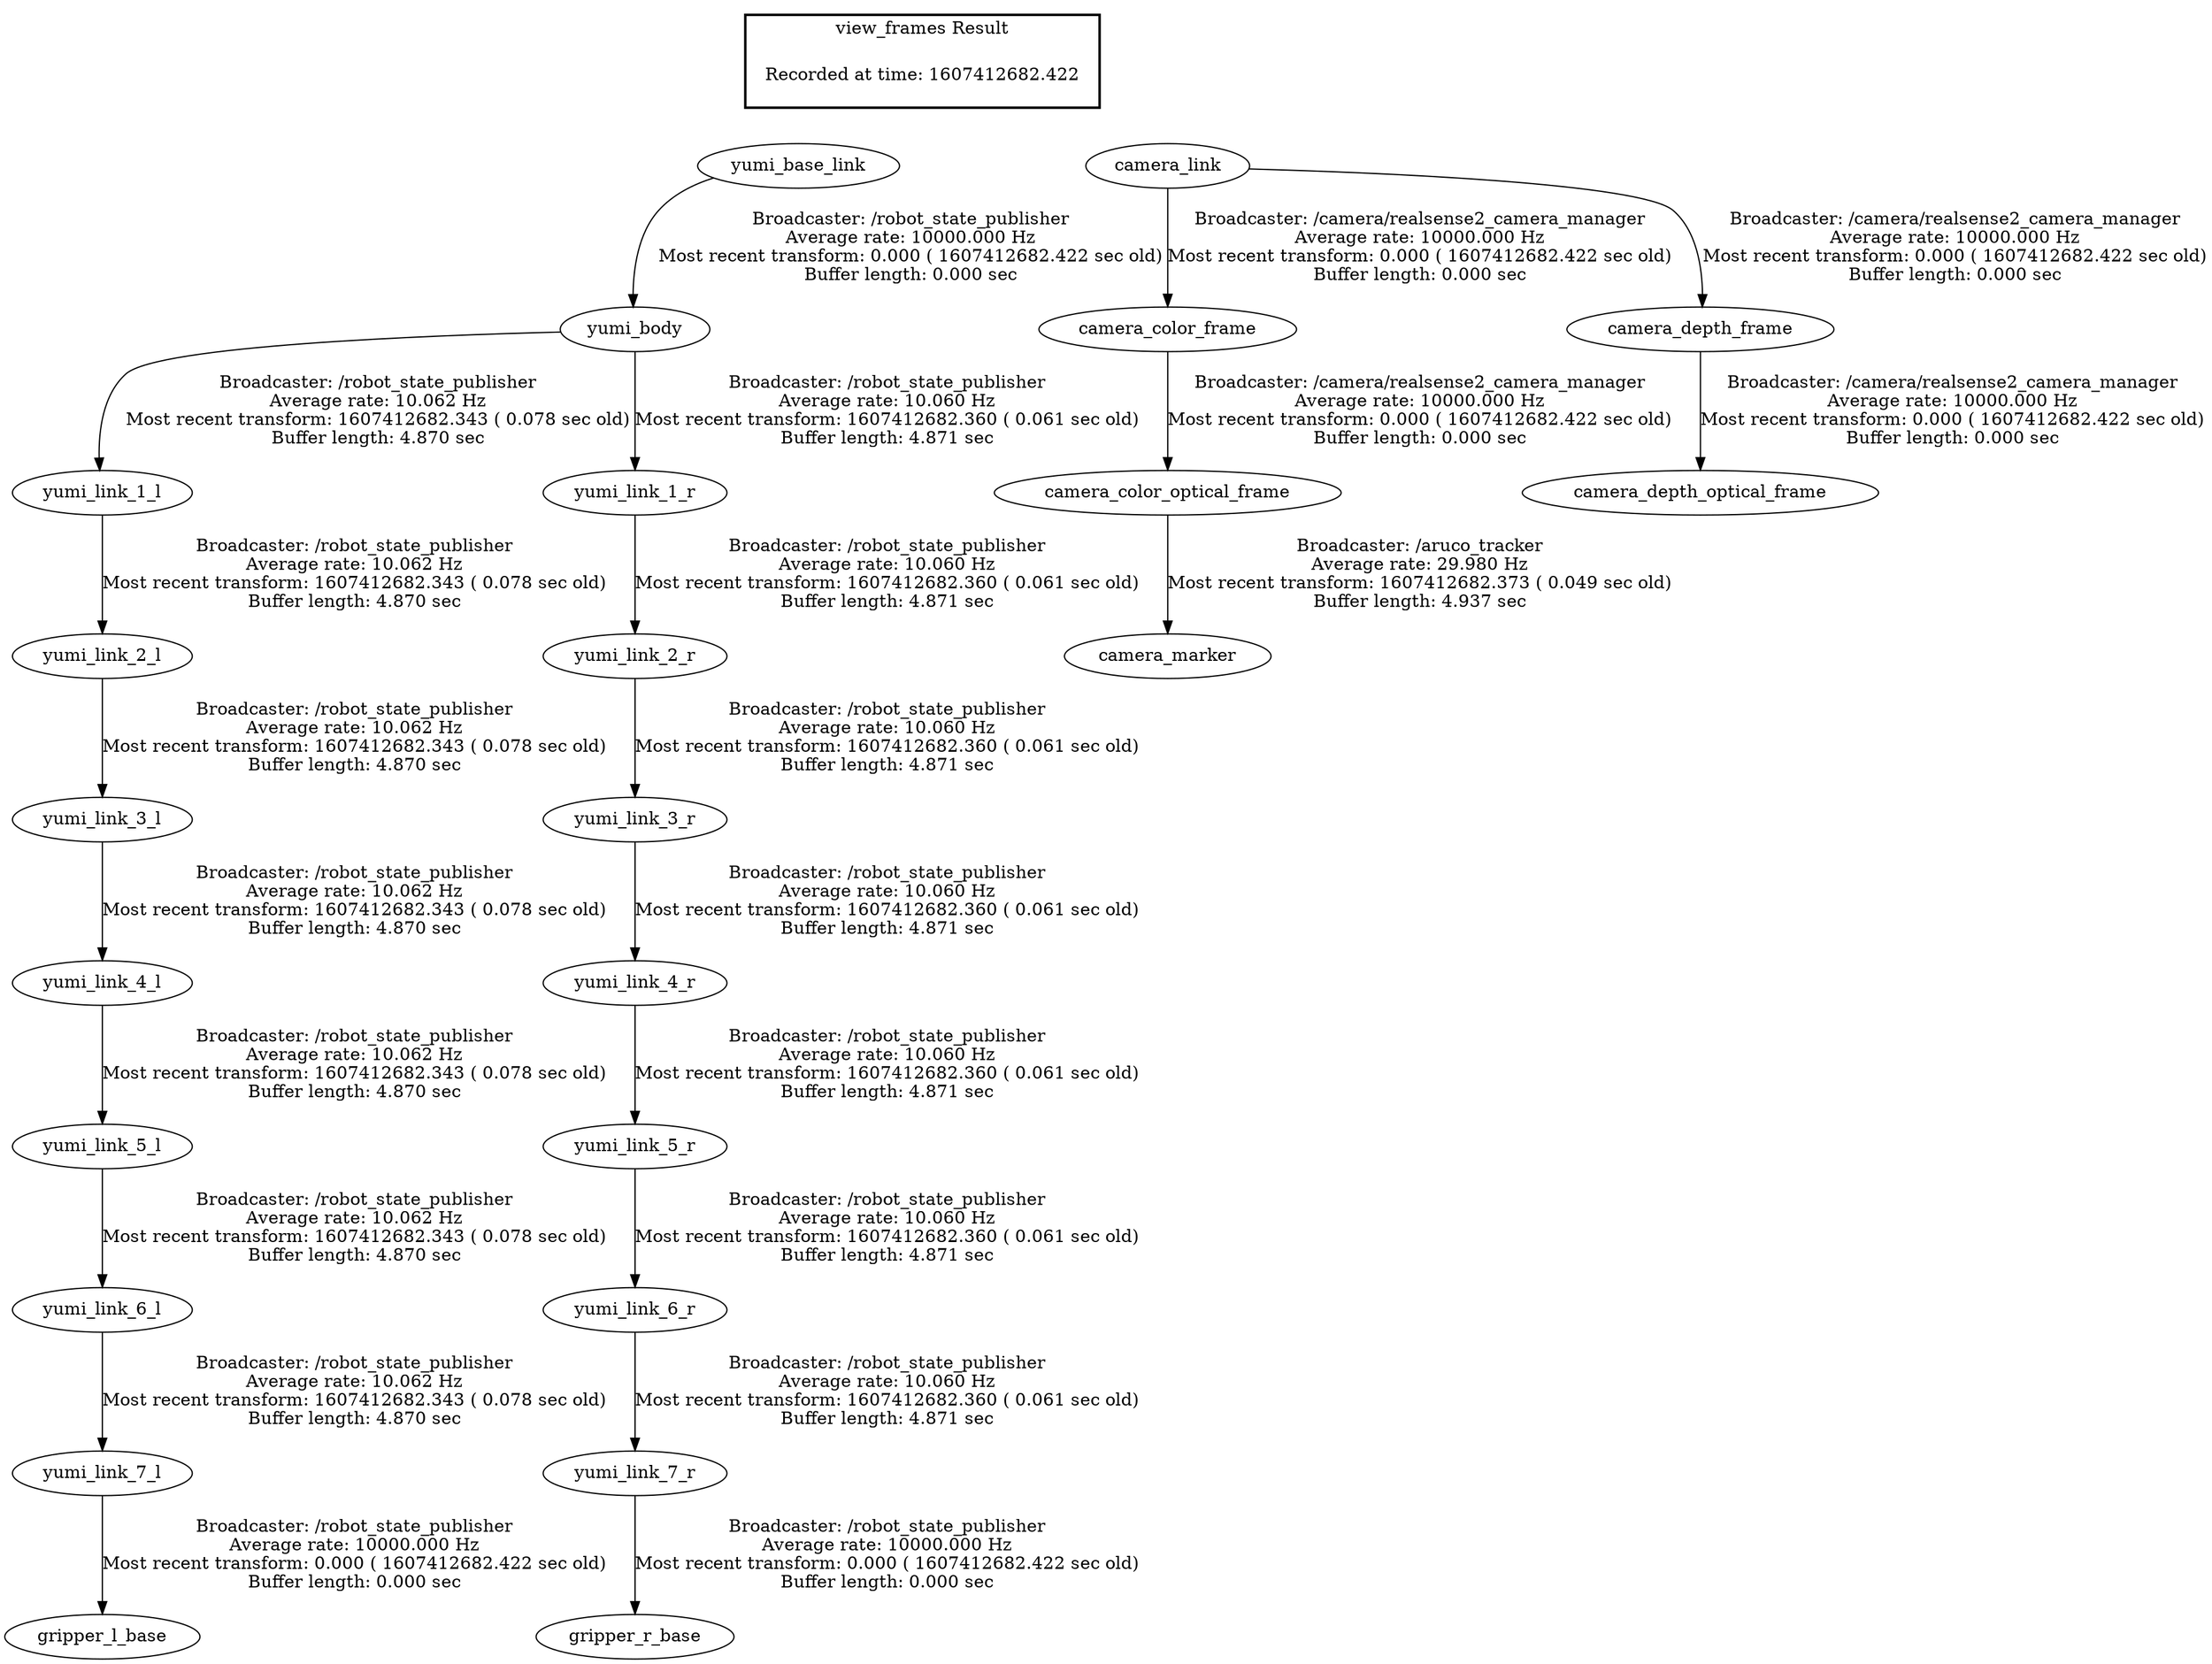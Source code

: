 digraph G {
"yumi_base_link" -> "yumi_body"[label="Broadcaster: /robot_state_publisher\nAverage rate: 10000.000 Hz\nMost recent transform: 0.000 ( 1607412682.422 sec old)\nBuffer length: 0.000 sec\n"];
"yumi_link_7_l" -> "gripper_l_base"[label="Broadcaster: /robot_state_publisher\nAverage rate: 10000.000 Hz\nMost recent transform: 0.000 ( 1607412682.422 sec old)\nBuffer length: 0.000 sec\n"];
"yumi_link_6_l" -> "yumi_link_7_l"[label="Broadcaster: /robot_state_publisher\nAverage rate: 10.062 Hz\nMost recent transform: 1607412682.343 ( 0.078 sec old)\nBuffer length: 4.870 sec\n"];
"yumi_link_7_r" -> "gripper_r_base"[label="Broadcaster: /robot_state_publisher\nAverage rate: 10000.000 Hz\nMost recent transform: 0.000 ( 1607412682.422 sec old)\nBuffer length: 0.000 sec\n"];
"yumi_link_6_r" -> "yumi_link_7_r"[label="Broadcaster: /robot_state_publisher\nAverage rate: 10.060 Hz\nMost recent transform: 1607412682.360 ( 0.061 sec old)\nBuffer length: 4.871 sec\n"];
"camera_link" -> "camera_color_frame"[label="Broadcaster: /camera/realsense2_camera_manager\nAverage rate: 10000.000 Hz\nMost recent transform: 0.000 ( 1607412682.422 sec old)\nBuffer length: 0.000 sec\n"];
"camera_link" -> "camera_depth_frame"[label="Broadcaster: /camera/realsense2_camera_manager\nAverage rate: 10000.000 Hz\nMost recent transform: 0.000 ( 1607412682.422 sec old)\nBuffer length: 0.000 sec\n"];
"camera_depth_frame" -> "camera_depth_optical_frame"[label="Broadcaster: /camera/realsense2_camera_manager\nAverage rate: 10000.000 Hz\nMost recent transform: 0.000 ( 1607412682.422 sec old)\nBuffer length: 0.000 sec\n"];
"camera_color_frame" -> "camera_color_optical_frame"[label="Broadcaster: /camera/realsense2_camera_manager\nAverage rate: 10000.000 Hz\nMost recent transform: 0.000 ( 1607412682.422 sec old)\nBuffer length: 0.000 sec\n"];
"camera_color_optical_frame" -> "camera_marker"[label="Broadcaster: /aruco_tracker\nAverage rate: 29.980 Hz\nMost recent transform: 1607412682.373 ( 0.049 sec old)\nBuffer length: 4.937 sec\n"];
"yumi_body" -> "yumi_link_1_l"[label="Broadcaster: /robot_state_publisher\nAverage rate: 10.062 Hz\nMost recent transform: 1607412682.343 ( 0.078 sec old)\nBuffer length: 4.870 sec\n"];
"yumi_link_1_l" -> "yumi_link_2_l"[label="Broadcaster: /robot_state_publisher\nAverage rate: 10.062 Hz\nMost recent transform: 1607412682.343 ( 0.078 sec old)\nBuffer length: 4.870 sec\n"];
"yumi_link_3_l" -> "yumi_link_4_l"[label="Broadcaster: /robot_state_publisher\nAverage rate: 10.062 Hz\nMost recent transform: 1607412682.343 ( 0.078 sec old)\nBuffer length: 4.870 sec\n"];
"yumi_link_2_l" -> "yumi_link_3_l"[label="Broadcaster: /robot_state_publisher\nAverage rate: 10.062 Hz\nMost recent transform: 1607412682.343 ( 0.078 sec old)\nBuffer length: 4.870 sec\n"];
"yumi_link_4_l" -> "yumi_link_5_l"[label="Broadcaster: /robot_state_publisher\nAverage rate: 10.062 Hz\nMost recent transform: 1607412682.343 ( 0.078 sec old)\nBuffer length: 4.870 sec\n"];
"yumi_link_5_l" -> "yumi_link_6_l"[label="Broadcaster: /robot_state_publisher\nAverage rate: 10.062 Hz\nMost recent transform: 1607412682.343 ( 0.078 sec old)\nBuffer length: 4.870 sec\n"];
"yumi_body" -> "yumi_link_1_r"[label="Broadcaster: /robot_state_publisher\nAverage rate: 10.060 Hz\nMost recent transform: 1607412682.360 ( 0.061 sec old)\nBuffer length: 4.871 sec\n"];
"yumi_link_1_r" -> "yumi_link_2_r"[label="Broadcaster: /robot_state_publisher\nAverage rate: 10.060 Hz\nMost recent transform: 1607412682.360 ( 0.061 sec old)\nBuffer length: 4.871 sec\n"];
"yumi_link_3_r" -> "yumi_link_4_r"[label="Broadcaster: /robot_state_publisher\nAverage rate: 10.060 Hz\nMost recent transform: 1607412682.360 ( 0.061 sec old)\nBuffer length: 4.871 sec\n"];
"yumi_link_2_r" -> "yumi_link_3_r"[label="Broadcaster: /robot_state_publisher\nAverage rate: 10.060 Hz\nMost recent transform: 1607412682.360 ( 0.061 sec old)\nBuffer length: 4.871 sec\n"];
"yumi_link_4_r" -> "yumi_link_5_r"[label="Broadcaster: /robot_state_publisher\nAverage rate: 10.060 Hz\nMost recent transform: 1607412682.360 ( 0.061 sec old)\nBuffer length: 4.871 sec\n"];
"yumi_link_5_r" -> "yumi_link_6_r"[label="Broadcaster: /robot_state_publisher\nAverage rate: 10.060 Hz\nMost recent transform: 1607412682.360 ( 0.061 sec old)\nBuffer length: 4.871 sec\n"];
edge [style=invis];
 subgraph cluster_legend { style=bold; color=black; label ="view_frames Result";
"Recorded at time: 1607412682.422"[ shape=plaintext ] ;
 }->"yumi_base_link";
edge [style=invis];
 subgraph cluster_legend { style=bold; color=black; label ="view_frames Result";
"Recorded at time: 1607412682.422"[ shape=plaintext ] ;
 }->"camera_link";
}